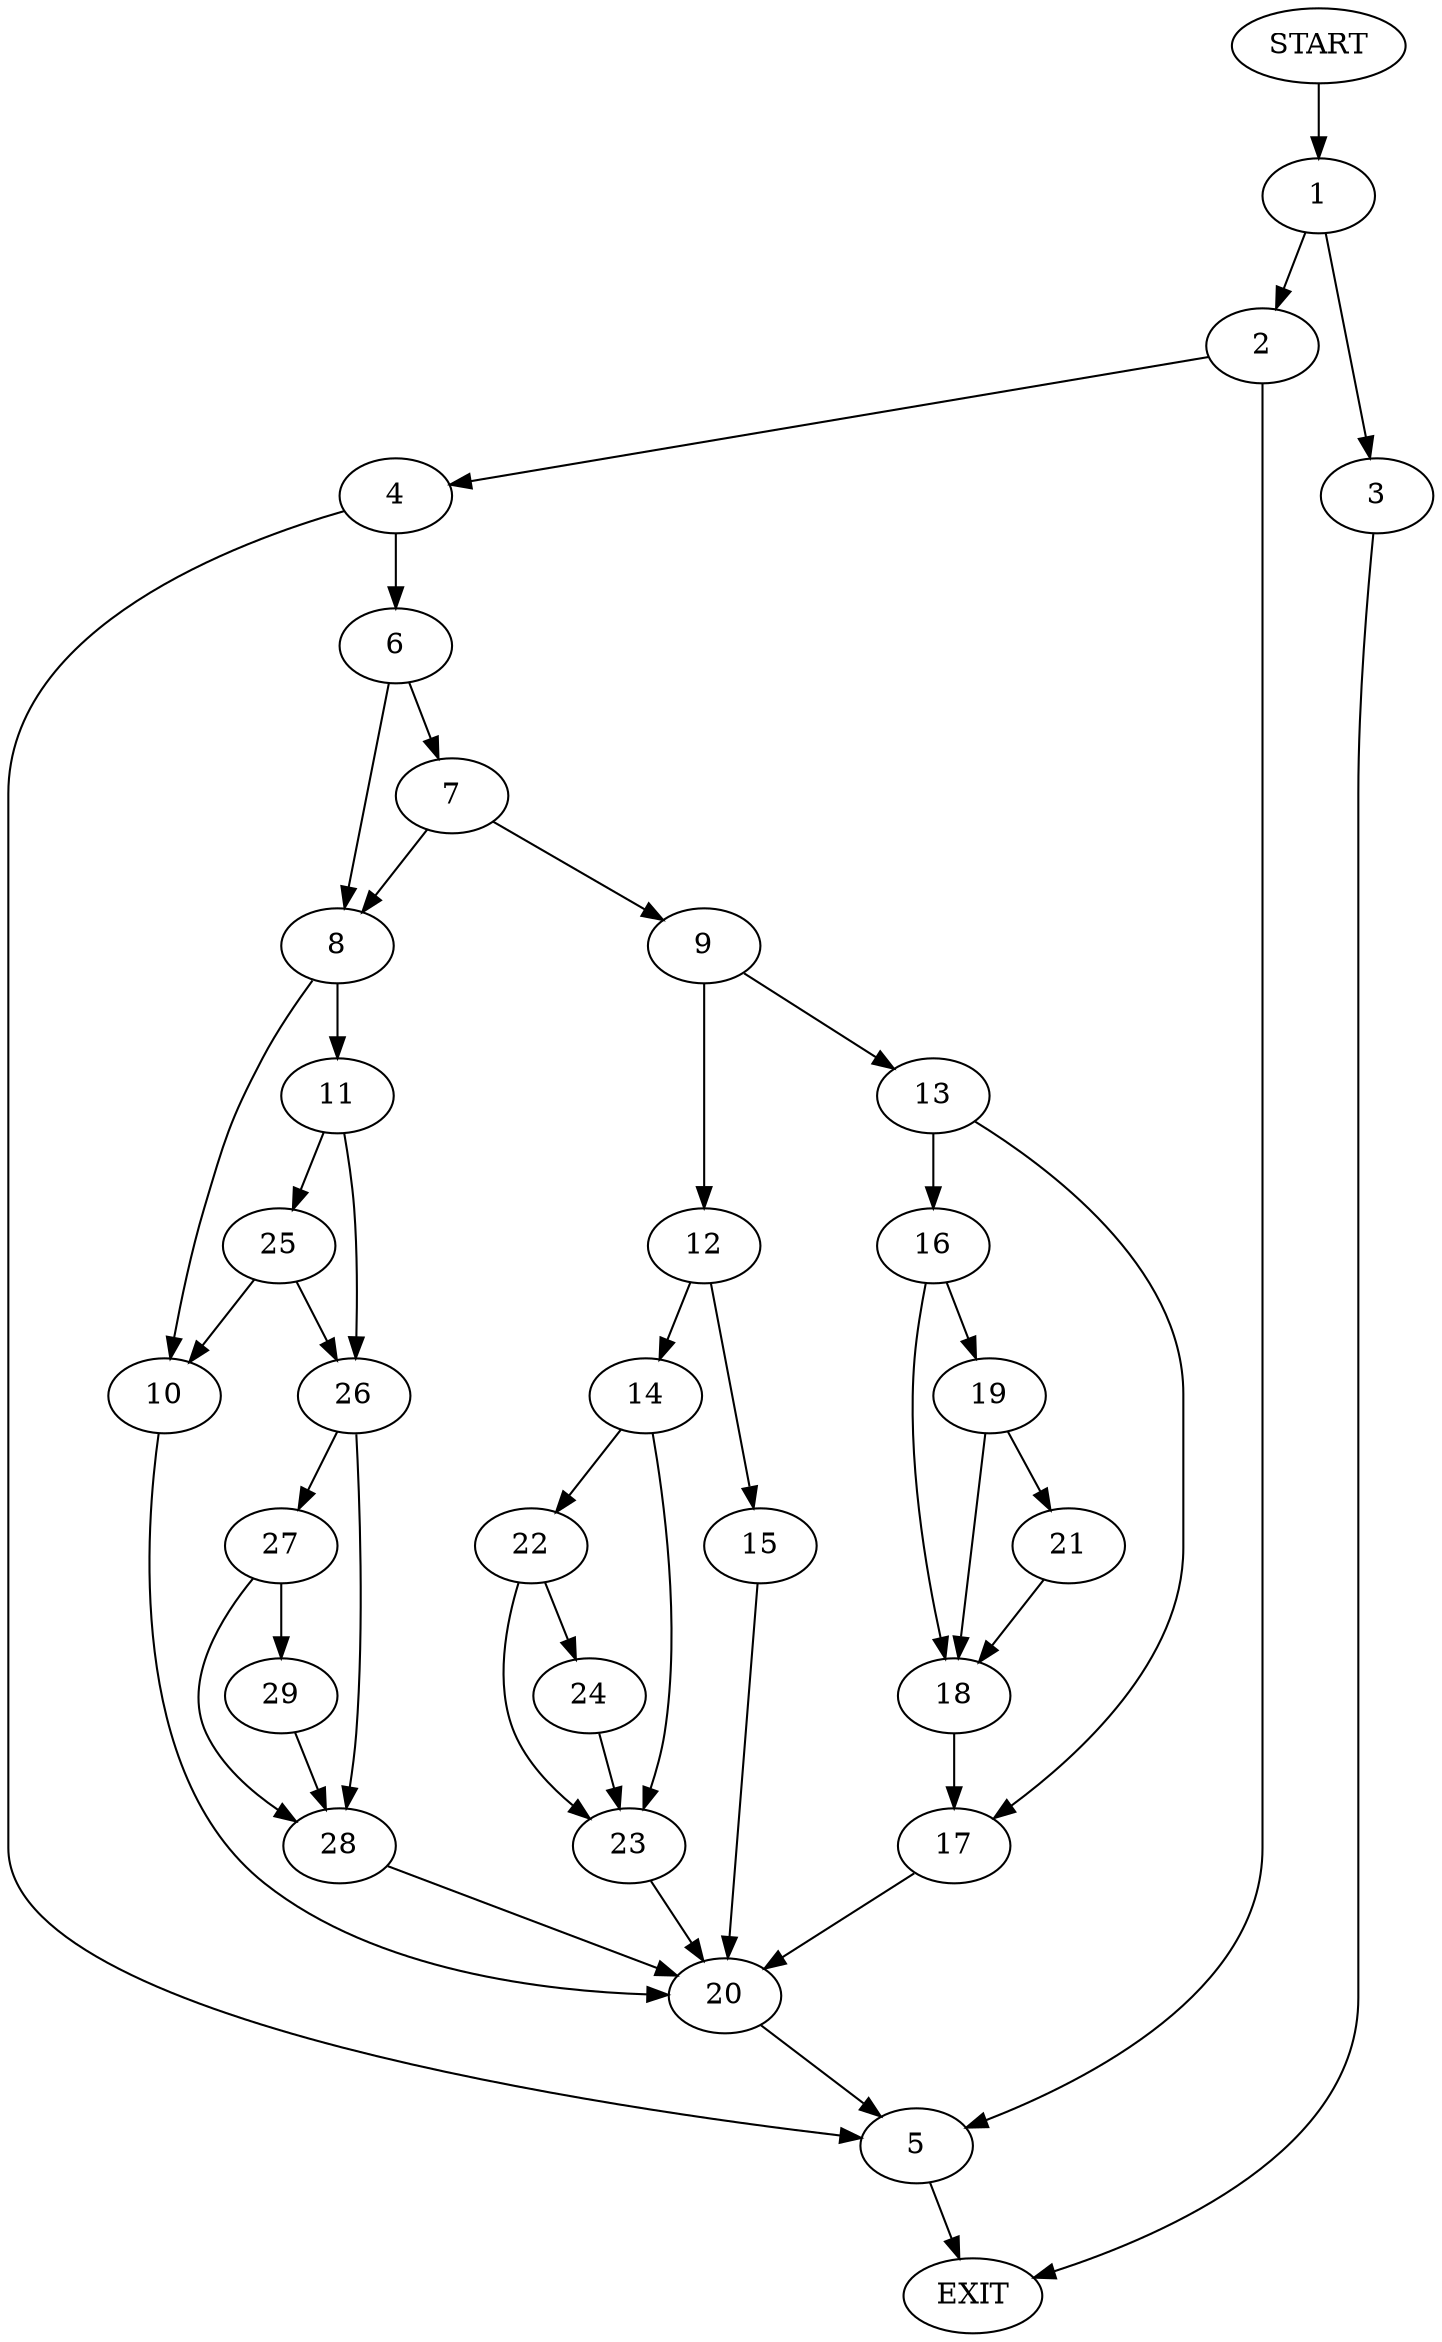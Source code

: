 digraph {
0 [label="START"]
30 [label="EXIT"]
0 -> 1
1 -> 2
1 -> 3
2 -> 4
2 -> 5
3 -> 30
4 -> 6
4 -> 5
5 -> 30
6 -> 7
6 -> 8
7 -> 9
7 -> 8
8 -> 10
8 -> 11
9 -> 12
9 -> 13
12 -> 14
12 -> 15
13 -> 16
13 -> 17
16 -> 18
16 -> 19
17 -> 20
19 -> 18
19 -> 21
18 -> 17
21 -> 18
20 -> 5
14 -> 22
14 -> 23
15 -> 20
23 -> 20
22 -> 23
22 -> 24
24 -> 23
11 -> 25
11 -> 26
10 -> 20
25 -> 10
25 -> 26
26 -> 27
26 -> 28
28 -> 20
27 -> 29
27 -> 28
29 -> 28
}
